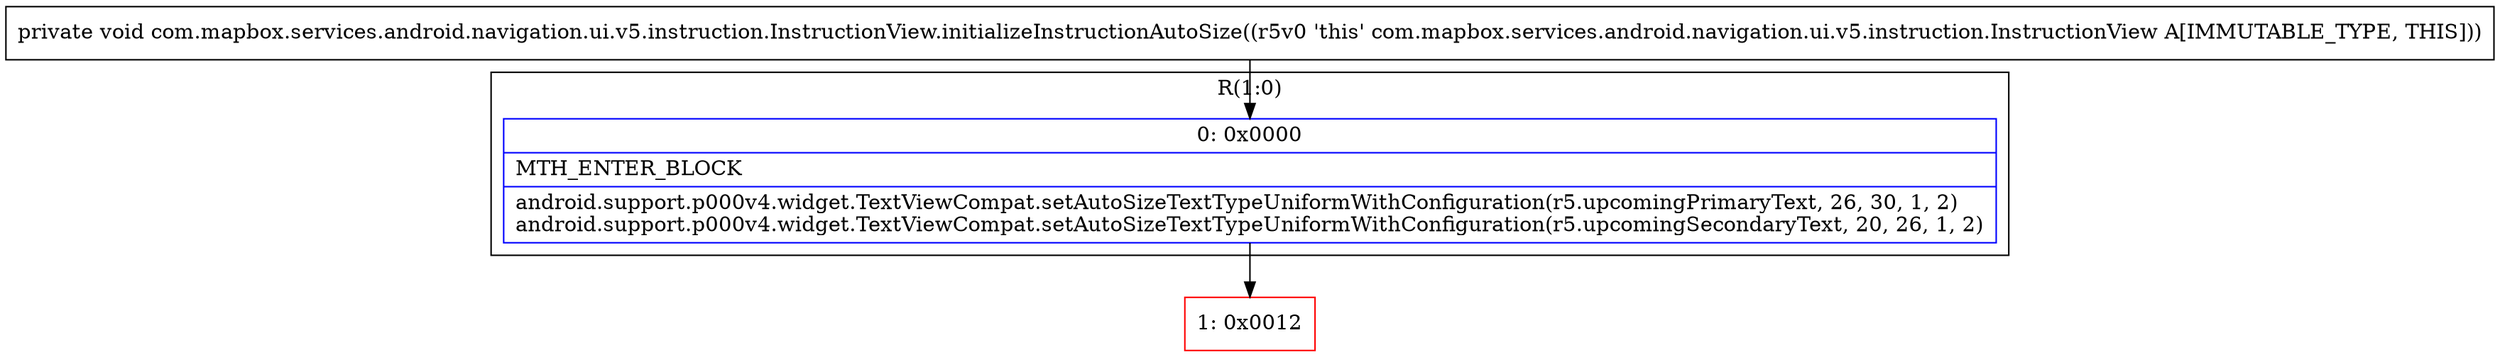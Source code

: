 digraph "CFG forcom.mapbox.services.android.navigation.ui.v5.instruction.InstructionView.initializeInstructionAutoSize()V" {
subgraph cluster_Region_1815779875 {
label = "R(1:0)";
node [shape=record,color=blue];
Node_0 [shape=record,label="{0\:\ 0x0000|MTH_ENTER_BLOCK\l|android.support.p000v4.widget.TextViewCompat.setAutoSizeTextTypeUniformWithConfiguration(r5.upcomingPrimaryText, 26, 30, 1, 2)\landroid.support.p000v4.widget.TextViewCompat.setAutoSizeTextTypeUniformWithConfiguration(r5.upcomingSecondaryText, 20, 26, 1, 2)\l}"];
}
Node_1 [shape=record,color=red,label="{1\:\ 0x0012}"];
MethodNode[shape=record,label="{private void com.mapbox.services.android.navigation.ui.v5.instruction.InstructionView.initializeInstructionAutoSize((r5v0 'this' com.mapbox.services.android.navigation.ui.v5.instruction.InstructionView A[IMMUTABLE_TYPE, THIS])) }"];
MethodNode -> Node_0;
Node_0 -> Node_1;
}

